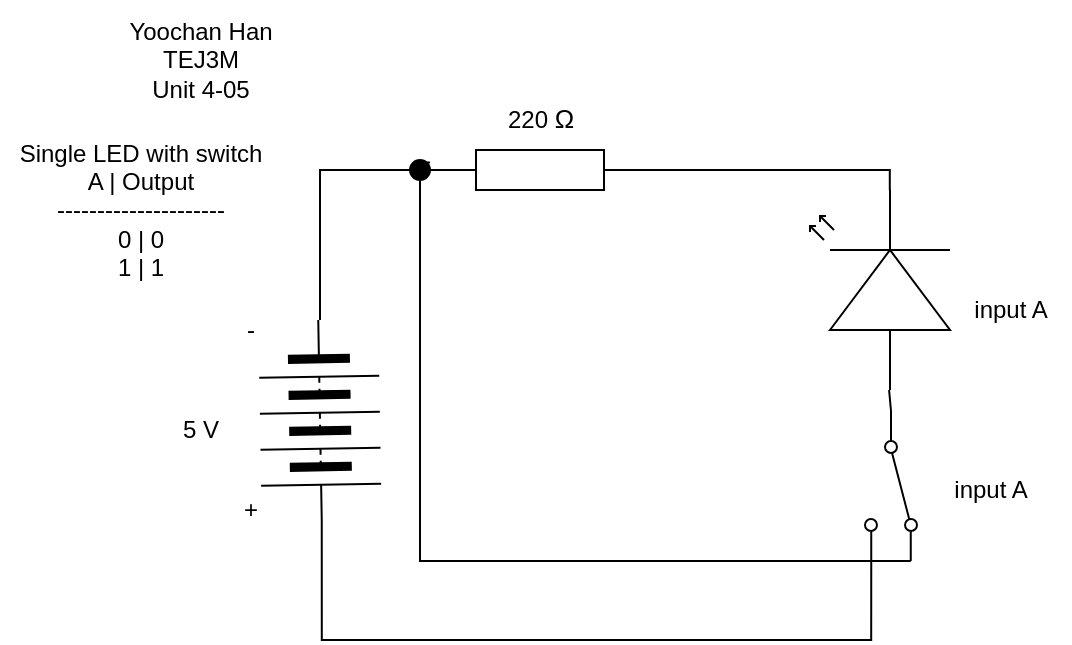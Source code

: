<mxfile>
    <diagram id="GQCTTJcsUH3smYpTMoTU" name="Page-1">
        <mxGraphModel dx="896" dy="509" grid="1" gridSize="10" guides="1" tooltips="1" connect="1" arrows="1" fold="1" page="1" pageScale="1" pageWidth="827" pageHeight="1169" math="0" shadow="0">
            <root>
                <mxCell id="0"/>
                <mxCell id="1" parent="0"/>
                <mxCell id="13" value="Yoochan Han&lt;br&gt;TEJ3M&lt;br&gt;Unit 4-05" style="text;html=1;align=center;verticalAlign=middle;resizable=0;points=[];autosize=1;strokeColor=none;fillColor=none;" parent="1" vertex="1">
                    <mxGeometry x="290" y="310" width="100" height="60" as="geometry"/>
                </mxCell>
                <mxCell id="14" value="" style="pointerEvents=1;verticalLabelPosition=bottom;shadow=0;dashed=0;align=center;html=1;verticalAlign=top;shape=mxgraph.electrical.resistors.resistor_1;" parent="1" vertex="1">
                    <mxGeometry x="460" y="385" width="100" height="20" as="geometry"/>
                </mxCell>
                <mxCell id="30" style="edgeStyle=none;html=1;entryX=0;entryY=0.5;entryDx=0;entryDy=0;endArrow=none;endFill=0;" parent="1" source="15" target="28" edge="1">
                    <mxGeometry relative="1" as="geometry"/>
                </mxCell>
                <mxCell id="15" value="" style="verticalLabelPosition=bottom;shadow=0;dashed=0;align=center;html=1;verticalAlign=top;shape=mxgraph.electrical.opto_electronics.led_2;pointerEvents=1;rotation=-90;" parent="1" vertex="1">
                    <mxGeometry x="630" y="420" width="100" height="70" as="geometry"/>
                </mxCell>
                <mxCell id="16" value="" style="pointerEvents=1;verticalLabelPosition=bottom;shadow=0;dashed=0;align=center;html=1;verticalAlign=top;shape=mxgraph.electrical.miscellaneous.batteryStack;rotation=89;" parent="1" vertex="1">
                    <mxGeometry x="350" y="490" width="100" height="60" as="geometry"/>
                </mxCell>
                <mxCell id="17" style="edgeStyle=orthogonalEdgeStyle;html=1;entryX=0;entryY=0.5;entryDx=0;entryDy=0;entryPerimeter=0;endArrow=none;endFill=0;rounded=0;curved=0;" parent="1" source="16" target="14" edge="1">
                    <mxGeometry relative="1" as="geometry">
                        <Array as="points">
                            <mxPoint x="400" y="395"/>
                        </Array>
                    </mxGeometry>
                </mxCell>
                <mxCell id="21" value="&lt;font&gt;&lt;font style=&quot;color: rgb(0, 0, 0);&quot;&gt;220&amp;nbsp;&lt;/font&gt;&lt;span style=&quot;font-family: &amp;quot;Google Sans&amp;quot;, Arial, sans-serif; text-align: start; text-wrap-mode: wrap; line-height: 80%; color: rgb(238, 240, 255);&quot;&gt;&lt;font style=&quot;font-size: 13px; color: rgb(0, 0, 0);&quot;&gt;Ω&lt;/font&gt;&lt;/span&gt;&lt;/font&gt;" style="text;html=1;align=center;verticalAlign=middle;resizable=0;points=[];autosize=1;strokeColor=none;fillColor=none;" parent="1" vertex="1">
                    <mxGeometry x="480" y="355" width="60" height="30" as="geometry"/>
                </mxCell>
                <mxCell id="22" value="5 V" style="text;html=1;align=center;verticalAlign=middle;resizable=0;points=[];autosize=1;strokeColor=none;fillColor=none;" parent="1" vertex="1">
                    <mxGeometry x="320" y="510" width="40" height="30" as="geometry"/>
                </mxCell>
                <mxCell id="23" value="+" style="text;html=1;align=center;verticalAlign=middle;resizable=0;points=[];autosize=1;strokeColor=none;fillColor=none;" parent="1" vertex="1">
                    <mxGeometry x="350" y="550" width="30" height="30" as="geometry"/>
                </mxCell>
                <mxCell id="24" value="-" style="text;html=1;align=center;verticalAlign=middle;resizable=0;points=[];autosize=1;strokeColor=none;fillColor=none;" parent="1" vertex="1">
                    <mxGeometry x="350" y="460" width="30" height="30" as="geometry"/>
                </mxCell>
                <mxCell id="25" value="input A" style="text;html=1;align=center;verticalAlign=middle;resizable=0;points=[];autosize=1;strokeColor=none;fillColor=none;" parent="1" vertex="1">
                    <mxGeometry x="705" y="540" width="60" height="30" as="geometry"/>
                </mxCell>
                <mxCell id="27" style="edgeStyle=orthogonalEdgeStyle;html=1;entryX=1;entryY=0.57;entryDx=0;entryDy=0;entryPerimeter=0;endArrow=none;endFill=0;rounded=0;" parent="1" source="14" target="15" edge="1">
                    <mxGeometry relative="1" as="geometry"/>
                </mxCell>
                <mxCell id="31" style="edgeStyle=orthogonalEdgeStyle;html=1;exitX=1;exitY=0.12;exitDx=0;exitDy=0;rounded=0;curved=0;endArrow=none;endFill=0;entryX=0;entryY=0.5;entryDx=0;entryDy=0;entryPerimeter=0;" parent="1" source="35" target="14" edge="1">
                    <mxGeometry relative="1" as="geometry">
                        <mxPoint x="450" y="400" as="targetPoint"/>
                        <Array as="points">
                            <mxPoint x="450" y="395"/>
                        </Array>
                    </mxGeometry>
                </mxCell>
                <mxCell id="32" style="edgeStyle=orthogonalEdgeStyle;html=1;exitX=1;exitY=0.88;exitDx=0;exitDy=0;entryX=1;entryY=0.5;entryDx=0;entryDy=0;endArrow=none;endFill=0;rounded=0;" parent="1" source="28" target="16" edge="1">
                    <mxGeometry relative="1" as="geometry">
                        <mxPoint x="500" y="610" as="targetPoint"/>
                        <Array as="points">
                            <mxPoint x="676" y="630"/>
                            <mxPoint x="401" y="630"/>
                        </Array>
                    </mxGeometry>
                </mxCell>
                <mxCell id="28" value="" style="html=1;shape=mxgraph.electrical.electro-mechanical.twoWaySwitch;aspect=fixed;elSwitchState=2;rotation=90;" parent="1" vertex="1">
                    <mxGeometry x="648" y="540" width="75" height="26" as="geometry"/>
                </mxCell>
                <mxCell id="36" value="" style="edgeStyle=orthogonalEdgeStyle;html=1;exitX=1;exitY=0.12;exitDx=0;exitDy=0;rounded=0;curved=0;endArrow=none;endFill=0;entryX=0;entryY=0.5;entryDx=0;entryDy=0;entryPerimeter=0;" parent="1" source="28" target="35" edge="1">
                    <mxGeometry relative="1" as="geometry">
                        <mxPoint x="460" y="395" as="targetPoint"/>
                        <mxPoint x="695" y="591" as="sourcePoint"/>
                        <Array as="points">
                            <mxPoint x="450" y="591"/>
                        </Array>
                    </mxGeometry>
                </mxCell>
                <mxCell id="35" value="" style="verticalLabelPosition=bottom;shadow=0;dashed=0;align=center;html=1;verticalAlign=top;shape=mxgraph.electrical.transmission.testPoint;" parent="1" vertex="1">
                    <mxGeometry x="445" y="390" width="10" height="10" as="geometry"/>
                </mxCell>
                <mxCell id="39" value="Single LED with switch&lt;br&gt;A | Output&lt;br&gt;---------------------&lt;br&gt;0 | 0&lt;br&gt;1 | 1" style="text;html=1;align=center;verticalAlign=middle;resizable=0;points=[];autosize=1;strokeColor=none;fillColor=none;" parent="1" vertex="1">
                    <mxGeometry x="240" y="370" width="140" height="90" as="geometry"/>
                </mxCell>
                <mxCell id="40" value="input A" style="text;html=1;align=center;verticalAlign=middle;resizable=0;points=[];autosize=1;strokeColor=none;fillColor=none;" vertex="1" parent="1">
                    <mxGeometry x="715" y="450" width="60" height="30" as="geometry"/>
                </mxCell>
            </root>
        </mxGraphModel>
    </diagram>
</mxfile>